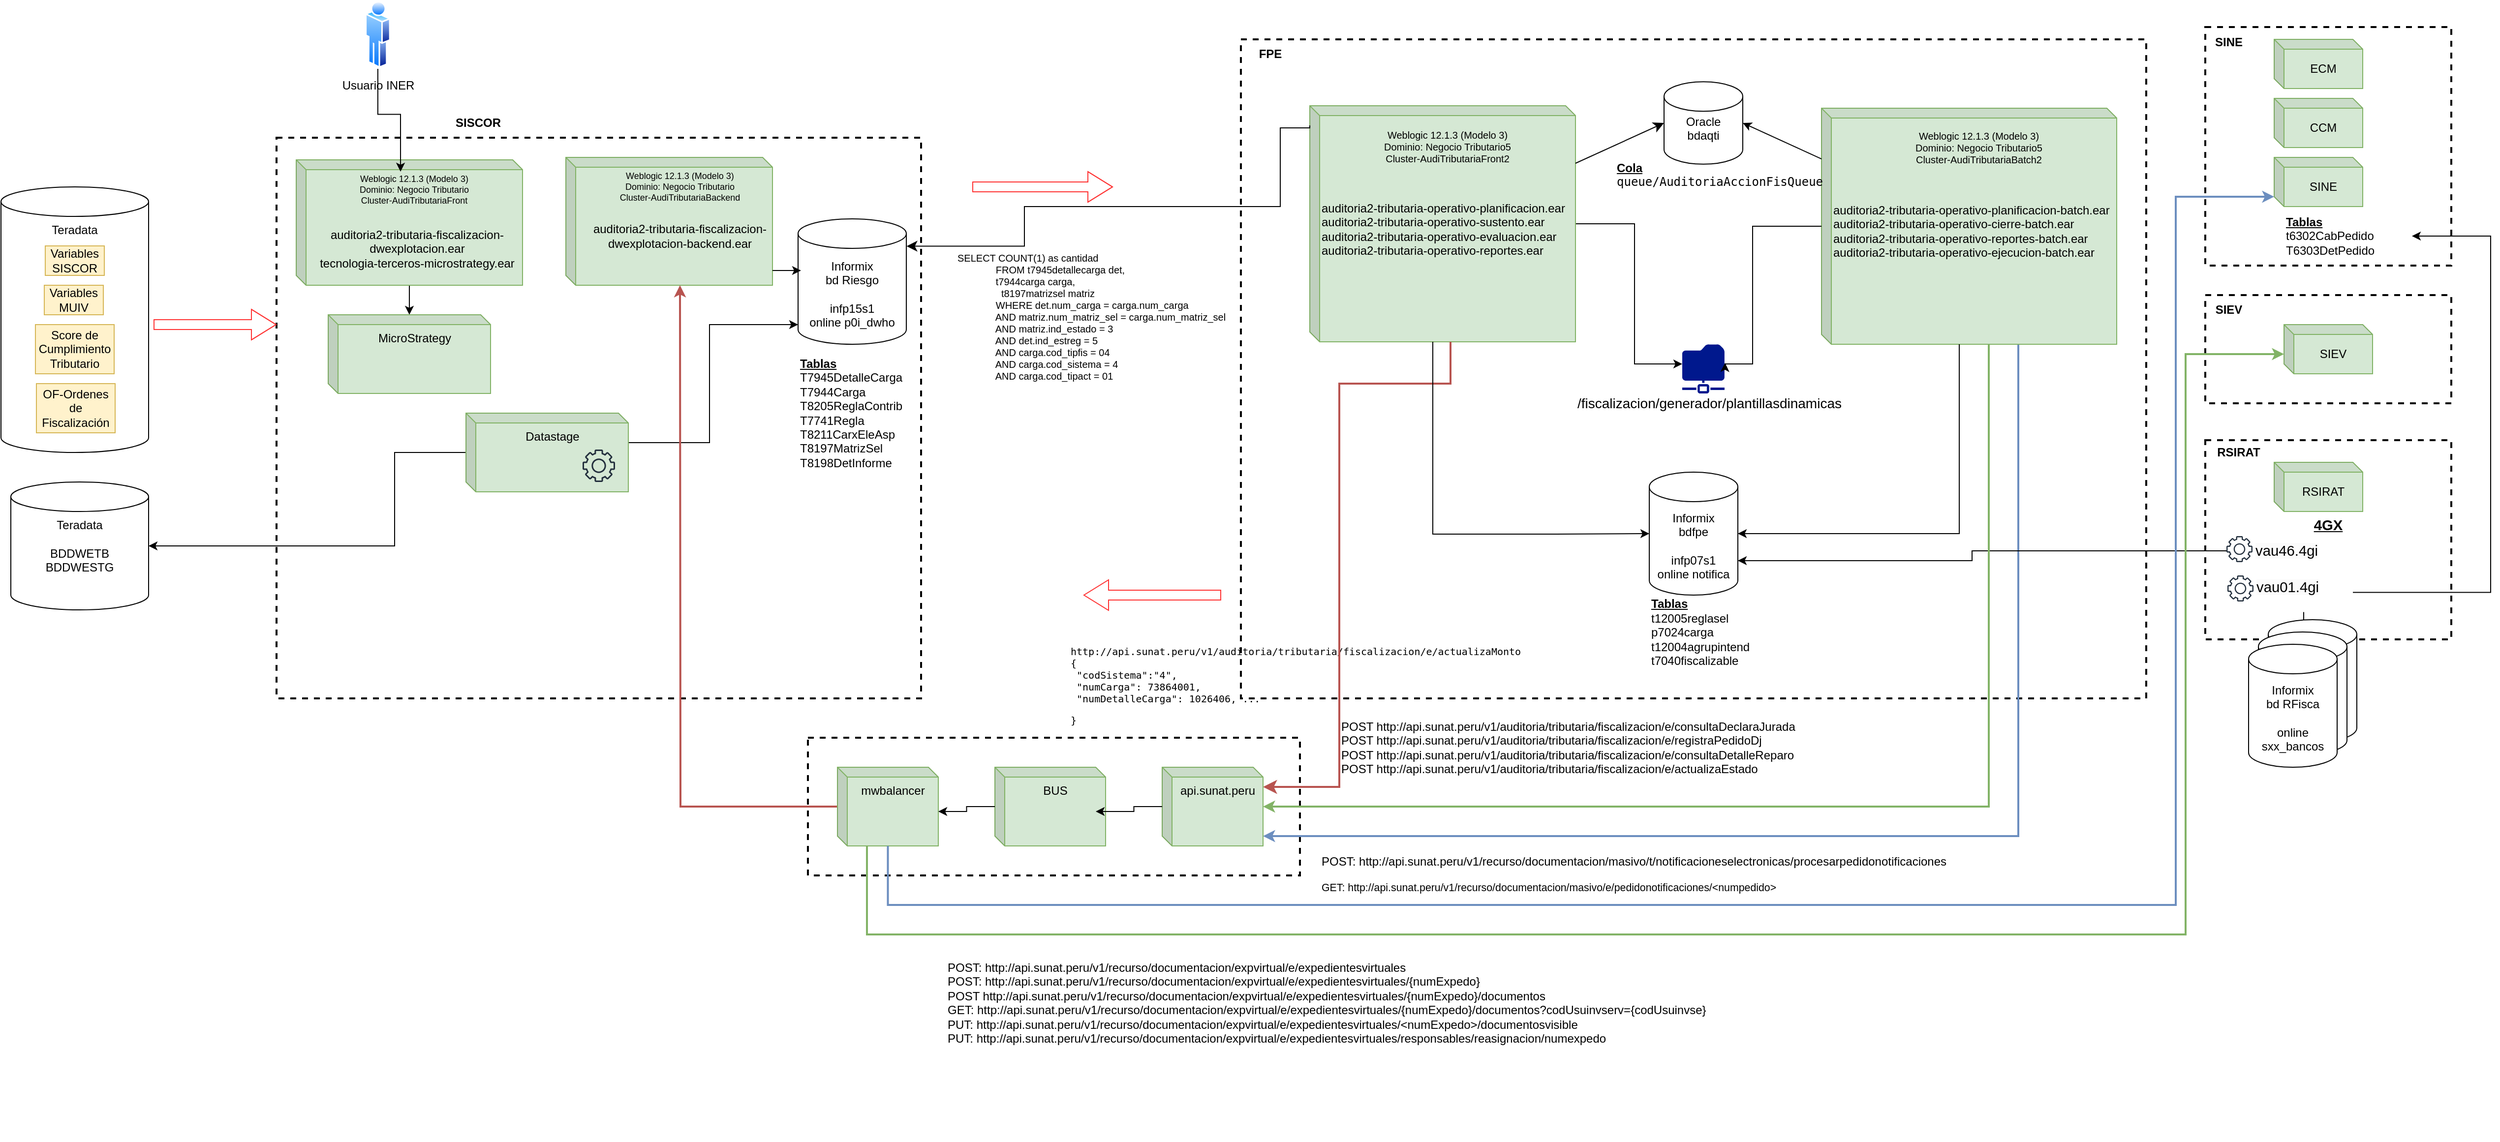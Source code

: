 <mxfile version="24.4.8" type="github">
  <diagram name="Página-1" id="nPnS-npcXqcOk9-AM_7p">
    <mxGraphModel dx="2053" dy="1758" grid="1" gridSize="10" guides="1" tooltips="1" connect="1" arrows="1" fold="1" page="1" pageScale="1" pageWidth="827" pageHeight="1169" math="0" shadow="0">
      <root>
        <mxCell id="0" />
        <mxCell id="1" parent="0" />
        <mxCell id="Zc8oNsZ2Mbi7mm0ZYkq0-6" value="" style="rounded=0;whiteSpace=wrap;html=1;dashed=1;fillColor=none;strokeWidth=2;" vertex="1" parent="1">
          <mxGeometry x="660" y="500" width="500" height="140" as="geometry" />
        </mxCell>
        <mxCell id="e_DzQCpD5upc4EDRTpxR-34" value="" style="rounded=0;whiteSpace=wrap;html=1;dashed=1;fillColor=none;strokeWidth=2;" parent="1" vertex="1">
          <mxGeometry x="1100" y="-210" width="920" height="670" as="geometry" />
        </mxCell>
        <mxCell id="hk-cd0pmr9pBPQPgSmE_-25" value="&lt;pre style=&quot;font-size: 10px;&quot; class=&quot;code highlight&quot; lang=&quot;java&quot;&gt;&lt;span style=&quot;font-size: 10px;&quot; id=&quot;LC620&quot; class=&quot;line&quot; lang=&quot;java&quot;&gt;&lt;span style=&quot;font-size: 10px;&quot; class=&quot;cm&quot;&gt;http://api.sunat.peru/v1/auditoria/tributaria/fiscalizacion/e/actualizaMonto&lt;/span&gt;&lt;/span&gt;&lt;br style=&quot;font-size: 10px;&quot;&gt;&lt;span style=&quot;font-size: 10px;&quot; id=&quot;LC623&quot; class=&quot;line&quot; lang=&quot;java&quot;&gt;&lt;span style=&quot;font-size: 10px;&quot; class=&quot;cm&quot;&gt;{&lt;/span&gt;&lt;/span&gt;&lt;br style=&quot;font-size: 10px;&quot;&gt;&lt;span style=&quot;font-size: 10px;&quot; id=&quot;LC624&quot; class=&quot;line&quot; lang=&quot;java&quot;&gt;&lt;span style=&quot;font-size: 10px;&quot; class=&quot;cm&quot;&gt; &quot;codSistema&quot;:&quot;4&quot;,&lt;/span&gt;&lt;/span&gt;&lt;br style=&quot;font-size: 10px;&quot;&gt;&lt;span style=&quot;font-size: 10px;&quot; id=&quot;LC625&quot; class=&quot;line&quot; lang=&quot;java&quot;&gt;&lt;span style=&quot;font-size: 10px;&quot; class=&quot;cm&quot;&gt; &quot;numCarga&quot;: 73864001,&lt;/span&gt;&lt;/span&gt;&lt;br style=&quot;font-size: 10px;&quot;&gt;&lt;span style=&quot;font-size: 10px;&quot; id=&quot;LC626&quot; class=&quot;line&quot; lang=&quot;java&quot;&gt;&lt;span style=&quot;font-size: 10px;&quot; class=&quot;cm&quot;&gt; &quot;numDetalleCarga&quot;: 1026406, ...&lt;/span&gt;&lt;/span&gt;&lt;/pre&gt;&lt;pre style=&quot;font-size: 10px;&quot; class=&quot;code highlight&quot; lang=&quot;java&quot;&gt;}&lt;/pre&gt;&lt;pre style=&quot;font-size: 10px;&quot; class=&quot;code highlight&quot; lang=&quot;java&quot;&gt;&lt;br style=&quot;font-size: 10px;&quot;&gt;&lt;/pre&gt;" style="text;whiteSpace=wrap;html=1;fontSize=10;" parent="1" vertex="1">
          <mxGeometry x="925" y="390" width="515" height="105" as="geometry" />
        </mxCell>
        <mxCell id="hk-cd0pmr9pBPQPgSmE_-14" value="" style="rounded=0;whiteSpace=wrap;html=1;dashed=1;fillColor=none;strokeWidth=2;" parent="1" vertex="1">
          <mxGeometry x="2080" y="-222.5" width="250" height="242.5" as="geometry" />
        </mxCell>
        <mxCell id="geifvfFEWeNei55oTGaf-37" value="" style="rounded=0;whiteSpace=wrap;html=1;dashed=1;fillColor=none;strokeWidth=2;" parent="1" vertex="1">
          <mxGeometry x="120" y="-110" width="655" height="570" as="geometry" />
        </mxCell>
        <mxCell id="geifvfFEWeNei55oTGaf-1" value="Teradata" style="shape=cylinder3;whiteSpace=wrap;html=1;boundedLbl=1;backgroundOutline=1;size=15;verticalAlign=top;" parent="1" vertex="1">
          <mxGeometry x="-160" y="-60" width="150" height="270" as="geometry" />
        </mxCell>
        <mxCell id="geifvfFEWeNei55oTGaf-2" value="Variables SISCOR" style="text;strokeColor=#d6b656;align=center;fillColor=#fff2cc;html=1;verticalAlign=middle;whiteSpace=wrap;rounded=0;" parent="1" vertex="1">
          <mxGeometry x="-115" width="60" height="30" as="geometry" />
        </mxCell>
        <mxCell id="geifvfFEWeNei55oTGaf-3" value="Variables MUIV" style="text;strokeColor=#d6b656;align=center;fillColor=#fff2cc;html=1;verticalAlign=middle;whiteSpace=wrap;rounded=0;" parent="1" vertex="1">
          <mxGeometry x="-116" y="40" width="60" height="30" as="geometry" />
        </mxCell>
        <mxCell id="geifvfFEWeNei55oTGaf-4" value="Score de Cumplimiento Tributario" style="text;strokeColor=#d6b656;align=center;fillColor=#fff2cc;html=1;verticalAlign=middle;whiteSpace=wrap;rounded=0;" parent="1" vertex="1">
          <mxGeometry x="-125" y="80" width="80" height="50" as="geometry" />
        </mxCell>
        <mxCell id="geifvfFEWeNei55oTGaf-21" value="OF-Ordenes de Fiscalización" style="text;strokeColor=#d6b656;align=center;fillColor=#fff2cc;html=1;verticalAlign=middle;whiteSpace=wrap;rounded=0;" parent="1" vertex="1">
          <mxGeometry x="-124" y="140" width="80" height="50" as="geometry" />
        </mxCell>
        <mxCell id="e_DzQCpD5upc4EDRTpxR-1" value="" style="shape=cube;whiteSpace=wrap;html=1;boundedLbl=1;backgroundOutline=1;darkOpacity=0.05;darkOpacity2=0.1;size=10;fillColor=#d5e8d4;strokeColor=#82b366;" parent="1" vertex="1">
          <mxGeometry x="414" y="-90" width="210" height="130" as="geometry" />
        </mxCell>
        <mxCell id="e_DzQCpD5upc4EDRTpxR-2" value="&lt;b&gt;SISCOR&lt;/b&gt;" style="text;strokeColor=none;align=center;fillColor=none;html=1;verticalAlign=middle;whiteSpace=wrap;rounded=0;" parent="1" vertex="1">
          <mxGeometry x="295" y="-140" width="60" height="30" as="geometry" />
        </mxCell>
        <mxCell id="e_DzQCpD5upc4EDRTpxR-4" value="Informix&lt;br&gt;bd Riesgo&lt;br&gt;&lt;br&gt;infp15s1&lt;br&gt;online p0i_dwho" style="shape=cylinder3;whiteSpace=wrap;html=1;boundedLbl=1;backgroundOutline=1;size=15;" parent="1" vertex="1">
          <mxGeometry x="650" y="-27.5" width="110" height="127.5" as="geometry" />
        </mxCell>
        <mxCell id="e_DzQCpD5upc4EDRTpxR-10" style="edgeStyle=orthogonalEdgeStyle;rounded=0;orthogonalLoop=1;jettySize=auto;html=1;" parent="1" source="e_DzQCpD5upc4EDRTpxR-6" target="e_DzQCpD5upc4EDRTpxR-8" edge="1">
          <mxGeometry relative="1" as="geometry">
            <Array as="points">
              <mxPoint x="240" y="210" />
              <mxPoint x="240" y="305" />
            </Array>
          </mxGeometry>
        </mxCell>
        <mxCell id="e_DzQCpD5upc4EDRTpxR-11" style="edgeStyle=orthogonalEdgeStyle;rounded=0;orthogonalLoop=1;jettySize=auto;html=1;" parent="1" source="e_DzQCpD5upc4EDRTpxR-6" target="e_DzQCpD5upc4EDRTpxR-4" edge="1">
          <mxGeometry relative="1" as="geometry">
            <Array as="points">
              <mxPoint x="560" y="200" />
              <mxPoint x="560" y="80" />
            </Array>
          </mxGeometry>
        </mxCell>
        <mxCell id="e_DzQCpD5upc4EDRTpxR-6" value="Datastage&lt;br&gt;" style="shape=cube;whiteSpace=wrap;html=1;boundedLbl=1;backgroundOutline=1;darkOpacity=0.05;darkOpacity2=0.1;size=10;fillColor=#d5e8d4;strokeColor=#82b366;verticalAlign=top;" parent="1" vertex="1">
          <mxGeometry x="312.5" y="170" width="165" height="80" as="geometry" />
        </mxCell>
        <mxCell id="e_DzQCpD5upc4EDRTpxR-7" value="" style="sketch=0;outlineConnect=0;fontColor=#232F3E;gradientColor=none;fillColor=#232F3D;strokeColor=none;dashed=0;verticalLabelPosition=bottom;verticalAlign=top;align=center;html=1;fontSize=12;fontStyle=0;aspect=fixed;pointerEvents=1;shape=mxgraph.aws4.gear;" parent="1" vertex="1">
          <mxGeometry x="431" y="207" width="33" height="33" as="geometry" />
        </mxCell>
        <mxCell id="e_DzQCpD5upc4EDRTpxR-8" value="Teradata&lt;br&gt;&lt;br&gt;BDDWETB&lt;br&gt;BDDWESTG" style="shape=cylinder3;whiteSpace=wrap;html=1;boundedLbl=1;backgroundOutline=1;size=15;verticalAlign=top;" parent="1" vertex="1">
          <mxGeometry x="-150" y="240" width="140" height="130" as="geometry" />
        </mxCell>
        <mxCell id="e_DzQCpD5upc4EDRTpxR-35" value="&lt;b&gt;FPE&lt;/b&gt;" style="text;strokeColor=none;align=center;fillColor=none;html=1;verticalAlign=middle;whiteSpace=wrap;rounded=0;" parent="1" vertex="1">
          <mxGeometry x="1100" y="-210" width="60" height="30" as="geometry" />
        </mxCell>
        <mxCell id="eqh-2XdD3VAzymMcWl3K-33" style="edgeStyle=orthogonalEdgeStyle;rounded=0;orthogonalLoop=1;jettySize=auto;html=1;" parent="1" source="hk-cd0pmr9pBPQPgSmE_-1" target="eqh-2XdD3VAzymMcWl3K-32" edge="1">
          <mxGeometry relative="1" as="geometry">
            <Array as="points">
              <mxPoint x="1500" y="-22" />
              <mxPoint x="1500" y="120" />
            </Array>
          </mxGeometry>
        </mxCell>
        <mxCell id="hk-cd0pmr9pBPQPgSmE_-1" value="&lt;div style=&quot;&quot;&gt;&lt;font style=&quot;font-size: 12px;&quot;&gt;auditoria2-tributaria-operativo-planificacion.ear&lt;/font&gt;&lt;/div&gt;&lt;div style=&quot;&quot;&gt;&lt;font style=&quot;font-size: 12px;&quot;&gt;auditoria2-tributaria-operativo-sustento.ear&lt;/font&gt;&lt;/div&gt;&lt;div style=&quot;&quot;&gt;&lt;font style=&quot;font-size: 12px;&quot;&gt;auditoria2-tributaria-operativo-evaluacion.ear&lt;/font&gt;&lt;/div&gt;&lt;div style=&quot;&quot;&gt;auditoria2-tributaria-operativo-reportes.ear&lt;br&gt;&lt;/div&gt;" style="shape=cube;whiteSpace=wrap;html=1;boundedLbl=1;backgroundOutline=1;darkOpacity=0.05;darkOpacity2=0.1;size=10;fillColor=#d5e8d4;strokeColor=#82b366;align=left;" parent="1" vertex="1">
          <mxGeometry x="1170" y="-142.5" width="270" height="240" as="geometry" />
        </mxCell>
        <mxCell id="hk-cd0pmr9pBPQPgSmE_-20" style="edgeStyle=none;curved=1;rounded=0;orthogonalLoop=1;jettySize=auto;html=1;fontSize=12;startSize=8;endSize=8;entryX=0;entryY=0.5;entryDx=0;entryDy=0;entryPerimeter=0;" parent="1" source="hk-cd0pmr9pBPQPgSmE_-1" target="hk-cd0pmr9pBPQPgSmE_-18" edge="1">
          <mxGeometry relative="1" as="geometry" />
        </mxCell>
        <mxCell id="hk-cd0pmr9pBPQPgSmE_-2" value="&lt;font style=&quot;font-size: 10px;&quot;&gt;Weblogic 12.1.3 (Modelo 3)&lt;br style=&quot;&quot;&gt;Dominio: Negocio Tributario5&lt;br style=&quot;&quot;&gt;Cluster-AudiTributariaFront2&lt;/font&gt;" style="text;strokeColor=none;align=center;fillColor=none;html=1;verticalAlign=middle;whiteSpace=wrap;rounded=0;fontSize=9;" parent="1" vertex="1">
          <mxGeometry x="1230" y="-131.25" width="160" height="60" as="geometry" />
        </mxCell>
        <mxCell id="hk-cd0pmr9pBPQPgSmE_-3" value="" style="edgeStyle=orthogonalEdgeStyle;orthogonalLoop=1;jettySize=auto;html=1;rounded=0;fontSize=12;startSize=8;endSize=8;exitX=0;exitY=0;exitDx=0;exitDy=20;exitPerimeter=0;entryX=1.002;entryY=0.218;entryDx=0;entryDy=0;entryPerimeter=0;" parent="1" source="hk-cd0pmr9pBPQPgSmE_-1" target="e_DzQCpD5upc4EDRTpxR-4" edge="1">
          <mxGeometry width="120" relative="1" as="geometry">
            <mxPoint x="1130" y="-10" as="sourcePoint" />
            <mxPoint x="1250" y="-10" as="targetPoint" />
            <Array as="points">
              <mxPoint x="1140" y="-120" />
              <mxPoint x="1140" y="-40" />
              <mxPoint x="880" y="-40" />
              <mxPoint x="880" />
            </Array>
          </mxGeometry>
        </mxCell>
        <mxCell id="hk-cd0pmr9pBPQPgSmE_-7" value="Informix&lt;br&gt;bdfpe&lt;br&gt;&lt;br&gt;infp07s1&lt;br&gt;online notifica" style="shape=cylinder3;whiteSpace=wrap;html=1;boundedLbl=1;backgroundOutline=1;size=15;" parent="1" vertex="1">
          <mxGeometry x="1515" y="230" width="90" height="125" as="geometry" />
        </mxCell>
        <mxCell id="hk-cd0pmr9pBPQPgSmE_-9" value="&lt;u&gt;&lt;b&gt;Tablas&lt;/b&gt;&lt;/u&gt;&lt;br&gt;&lt;div&gt;&lt;div&gt;T7945DetalleCarga&lt;/div&gt;&lt;div&gt;T7944Carga&lt;/div&gt;&lt;div&gt;T8205ReglaContrib&lt;/div&gt;&lt;div&gt;T7741Regla&lt;/div&gt;&lt;div&gt;T8211CarxEleAsp&lt;/div&gt;&lt;div&gt;T8197MatrizSel&lt;/div&gt;&lt;div&gt;T8198DetInforme&lt;/div&gt;&lt;/div&gt;" style="text;strokeColor=none;align=left;fillColor=none;html=1;verticalAlign=middle;whiteSpace=wrap;rounded=0;" parent="1" vertex="1">
          <mxGeometry x="650" y="100" width="110" height="140" as="geometry" />
        </mxCell>
        <mxCell id="hk-cd0pmr9pBPQPgSmE_-11" value="&lt;u&gt;&lt;b&gt;Tablas&lt;/b&gt;&lt;/u&gt;&lt;br&gt;&lt;div&gt;t6302CabPedido&lt;/div&gt;&lt;div&gt;T6303DetPedido&lt;/div&gt;" style="text;strokeColor=none;align=left;fillColor=none;html=1;verticalAlign=middle;whiteSpace=wrap;rounded=0;" parent="1" vertex="1">
          <mxGeometry x="2160" y="-52.5" width="130" height="85" as="geometry" />
        </mxCell>
        <mxCell id="hk-cd0pmr9pBPQPgSmE_-12" value="SINE" style="shape=cube;whiteSpace=wrap;html=1;boundedLbl=1;backgroundOutline=1;darkOpacity=0.05;darkOpacity2=0.1;size=10;fillColor=#d5e8d4;strokeColor=#82b366;" parent="1" vertex="1">
          <mxGeometry x="2150" y="-90" width="90" height="50" as="geometry" />
        </mxCell>
        <mxCell id="hk-cd0pmr9pBPQPgSmE_-15" value="&lt;b&gt;SINE&lt;/b&gt;" style="text;strokeColor=none;align=center;fillColor=none;html=1;verticalAlign=middle;whiteSpace=wrap;rounded=0;" parent="1" vertex="1">
          <mxGeometry x="2074" y="-222.5" width="60" height="30" as="geometry" />
        </mxCell>
        <mxCell id="hk-cd0pmr9pBPQPgSmE_-16" style="edgeStyle=none;curved=1;rounded=0;orthogonalLoop=1;jettySize=auto;html=1;exitX=0.5;exitY=0;exitDx=0;exitDy=0;fontSize=12;startSize=8;endSize=8;" parent="1" source="hk-cd0pmr9pBPQPgSmE_-15" target="hk-cd0pmr9pBPQPgSmE_-15" edge="1">
          <mxGeometry relative="1" as="geometry" />
        </mxCell>
        <mxCell id="hk-cd0pmr9pBPQPgSmE_-18" value="Oracle&lt;br&gt;bdaqti&lt;br&gt;&lt;div&gt;&lt;br/&gt;&lt;/div&gt;" style="shape=cylinder3;whiteSpace=wrap;html=1;boundedLbl=1;backgroundOutline=1;size=15;" parent="1" vertex="1">
          <mxGeometry x="1530" y="-166.87" width="80" height="83.75" as="geometry" />
        </mxCell>
        <mxCell id="hk-cd0pmr9pBPQPgSmE_-19" value="SELECT COUNT(1) as cantidad&#xa;              FROM t7945detallecarga det,&#xa;              t7944carga carga,&#xa;                t8197matrizsel matriz&#xa;              WHERE det.num_carga = carga.num_carga&#xa;              AND matriz.num_matriz_sel = carga.num_matriz_sel&#xa;              AND matriz.ind_estado = 3&#xa;              AND det.ind_estreg = 5&#xa;              AND carga.cod_tipfis = 04&#xa;              AND carga.cod_sistema = 4&#xa;              AND carga.cod_tipact = 01" style="text;whiteSpace=wrap;fontSize=10;" parent="1" vertex="1">
          <mxGeometry x="810" width="280" height="170" as="geometry" />
        </mxCell>
        <mxCell id="hk-cd0pmr9pBPQPgSmE_-21" value="" style="shape=flexArrow;endArrow=classic;html=1;rounded=0;fontSize=12;startSize=8;endSize=8;curved=1;fontColor=#FF3333;labelBorderColor=#FF3333;labelBackgroundColor=#FF3333;strokeColor=#FF3333;" parent="1" edge="1">
          <mxGeometry width="50" height="50" relative="1" as="geometry">
            <mxPoint x="-5" y="80" as="sourcePoint" />
            <mxPoint x="120" y="80" as="targetPoint" />
            <Array as="points">
              <mxPoint x="35" y="80" />
            </Array>
          </mxGeometry>
        </mxCell>
        <mxCell id="hk-cd0pmr9pBPQPgSmE_-22" value="" style="shape=flexArrow;endArrow=classic;html=1;rounded=0;fontSize=12;startSize=8;endSize=8;curved=1;strokeColor=#FF3333;" parent="1" edge="1">
          <mxGeometry width="50" height="50" relative="1" as="geometry">
            <mxPoint x="1080" y="355" as="sourcePoint" />
            <mxPoint x="940" y="355" as="targetPoint" />
            <Array as="points" />
          </mxGeometry>
        </mxCell>
        <mxCell id="hk-cd0pmr9pBPQPgSmE_-24" style="edgeStyle=orthogonalEdgeStyle;rounded=0;orthogonalLoop=1;jettySize=auto;html=1;fontSize=12;startSize=8;endSize=8;fillColor=#f8cecc;strokeColor=#b85450;strokeWidth=2;" parent="1" target="Zc8oNsZ2Mbi7mm0ZYkq0-2" edge="1" source="hk-cd0pmr9pBPQPgSmE_-1">
          <mxGeometry relative="1" as="geometry">
            <Array as="points">
              <mxPoint x="1313" y="140" />
              <mxPoint x="1200" y="140" />
              <mxPoint x="1200" y="550" />
            </Array>
            <mxPoint x="1312.7" y="-139.7" as="sourcePoint" />
            <mxPoint x="570.01" y="-60.0" as="targetPoint" />
          </mxGeometry>
        </mxCell>
        <mxCell id="hk-cd0pmr9pBPQPgSmE_-26" value="&lt;u&gt;&lt;b&gt;Tablas&lt;/b&gt;&lt;/u&gt;&lt;br&gt;&lt;div&gt;&lt;div&gt;t12005reglasel&lt;/div&gt;&lt;div&gt;p7024carga&lt;/div&gt;&lt;div&gt;t12004agrupintend&lt;/div&gt;&lt;div&gt;t7040fiscalizable&lt;/div&gt;&lt;/div&gt;&lt;div&gt;&lt;br&gt;&lt;/div&gt;" style="text;strokeColor=none;align=left;fillColor=none;html=1;verticalAlign=middle;whiteSpace=wrap;rounded=0;" parent="1" vertex="1">
          <mxGeometry x="1515" y="355" width="110" height="90" as="geometry" />
        </mxCell>
        <mxCell id="hk-cd0pmr9pBPQPgSmE_-29" value="" style="shape=flexArrow;endArrow=classic;html=1;rounded=0;fontSize=12;startSize=8;endSize=8;curved=1;fontColor=#FF3333;labelBorderColor=#FF3333;labelBackgroundColor=#FF3333;strokeColor=#FF3333;" parent="1" edge="1">
          <mxGeometry width="50" height="50" relative="1" as="geometry">
            <mxPoint x="827" y="-60" as="sourcePoint" />
            <mxPoint x="970" y="-60" as="targetPoint" />
            <Array as="points">
              <mxPoint x="867" y="-60" />
            </Array>
          </mxGeometry>
        </mxCell>
        <mxCell id="Zc8oNsZ2Mbi7mm0ZYkq0-8" style="edgeStyle=orthogonalEdgeStyle;rounded=0;orthogonalLoop=1;jettySize=auto;html=1;fillColor=#dae8fc;strokeColor=#6c8ebf;strokeWidth=2;" edge="1" parent="1" source="eqh-2XdD3VAzymMcWl3K-2" target="Zc8oNsZ2Mbi7mm0ZYkq0-2">
          <mxGeometry relative="1" as="geometry">
            <Array as="points">
              <mxPoint x="1890" y="600" />
            </Array>
          </mxGeometry>
        </mxCell>
        <mxCell id="eqh-2XdD3VAzymMcWl3K-2" value="&lt;div&gt;&lt;div&gt;&lt;font style=&quot;font-size: 12px;&quot;&gt;auditoria2-tributaria-operativo-planificacion-batch.ear&lt;/font&gt;&lt;/div&gt;&lt;div&gt;&lt;font style=&quot;font-size: 12px;&quot;&gt;auditoria2-tributaria-operativo-cierre-batch.ear&lt;/font&gt;&lt;/div&gt;&lt;div&gt;&lt;font style=&quot;font-size: 12px;&quot;&gt;auditoria2-tributaria-operativo-reportes-batch.ear&amp;nbsp;&lt;/font&gt;&lt;/div&gt;&lt;div&gt;&lt;font style=&quot;font-size: 12px;&quot;&gt;auditoria2-tributaria-operativo-ejecucion-batch.ear&lt;/font&gt;&lt;/div&gt;&lt;/div&gt;" style="shape=cube;whiteSpace=wrap;html=1;boundedLbl=1;backgroundOutline=1;darkOpacity=0.05;darkOpacity2=0.1;size=10;fillColor=#d5e8d4;strokeColor=#82b366;align=left;" parent="1" vertex="1">
          <mxGeometry x="1690" y="-140" width="300" height="240" as="geometry" />
        </mxCell>
        <mxCell id="eqh-2XdD3VAzymMcWl3K-3" value="&lt;font style=&quot;font-size: 10px;&quot;&gt;Weblogic 12.1.3 (Modelo 3)&lt;br style=&quot;&quot;&gt;Dominio: Negocio Tributario5&lt;br style=&quot;&quot;&gt;Cluster-AudiTributariaBatch2&lt;/font&gt;" style="text;strokeColor=none;align=center;fillColor=none;html=1;verticalAlign=middle;whiteSpace=wrap;rounded=0;fontSize=9;" parent="1" vertex="1">
          <mxGeometry x="1760" y="-130" width="180" height="60" as="geometry" />
        </mxCell>
        <mxCell id="eqh-2XdD3VAzymMcWl3K-4" style="rounded=0;orthogonalLoop=1;jettySize=auto;html=1;entryX=1;entryY=0.5;entryDx=0;entryDy=0;entryPerimeter=0;" parent="1" source="eqh-2XdD3VAzymMcWl3K-2" target="hk-cd0pmr9pBPQPgSmE_-18" edge="1">
          <mxGeometry relative="1" as="geometry" />
        </mxCell>
        <mxCell id="eqh-2XdD3VAzymMcWl3K-5" style="edgeStyle=orthogonalEdgeStyle;rounded=0;orthogonalLoop=1;jettySize=auto;html=1;entryX=0;entryY=0.5;entryDx=0;entryDy=0;entryPerimeter=0;" parent="1" source="hk-cd0pmr9pBPQPgSmE_-1" target="hk-cd0pmr9pBPQPgSmE_-7" edge="1">
          <mxGeometry relative="1" as="geometry">
            <Array as="points">
              <mxPoint x="1295" y="293" />
              <mxPoint x="1420" y="293" />
            </Array>
          </mxGeometry>
        </mxCell>
        <mxCell id="eqh-2XdD3VAzymMcWl3K-6" style="edgeStyle=orthogonalEdgeStyle;rounded=0;orthogonalLoop=1;jettySize=auto;html=1;entryX=1;entryY=0.5;entryDx=0;entryDy=0;entryPerimeter=0;" parent="1" source="eqh-2XdD3VAzymMcWl3K-2" target="hk-cd0pmr9pBPQPgSmE_-7" edge="1">
          <mxGeometry relative="1" as="geometry">
            <Array as="points">
              <mxPoint x="1830" y="293" />
            </Array>
          </mxGeometry>
        </mxCell>
        <mxCell id="eqh-2XdD3VAzymMcWl3K-12" style="edgeStyle=orthogonalEdgeStyle;rounded=0;orthogonalLoop=1;jettySize=auto;html=1;" parent="1" source="eqh-2XdD3VAzymMcWl3K-7" target="eqh-2XdD3VAzymMcWl3K-11" edge="1">
          <mxGeometry relative="1" as="geometry" />
        </mxCell>
        <mxCell id="eqh-2XdD3VAzymMcWl3K-7" value="&lt;div&gt;&lt;span style=&quot;font-family: &amp;quot;Aptos Narrow&amp;quot;, sans-serif;&quot;&gt;&lt;font style=&quot;font-size: 12px;&quot;&gt;&lt;br&gt;&lt;/font&gt;&lt;/span&gt;&lt;/div&gt;" style="shape=cube;whiteSpace=wrap;html=1;boundedLbl=1;backgroundOutline=1;darkOpacity=0.05;darkOpacity2=0.1;size=10;fillColor=#d5e8d4;strokeColor=#82b366;" parent="1" vertex="1">
          <mxGeometry x="140" y="-87.5" width="230" height="127.5" as="geometry" />
        </mxCell>
        <mxCell id="eqh-2XdD3VAzymMcWl3K-9" value="Usuario INER" style="image;aspect=fixed;perimeter=ellipsePerimeter;html=1;align=center;shadow=0;dashed=0;spacingTop=3;image=img/lib/active_directory/user.svg;" parent="1" vertex="1">
          <mxGeometry x="210" y="-250" width="25.9" height="70" as="geometry" />
        </mxCell>
        <mxCell id="eqh-2XdD3VAzymMcWl3K-10" style="edgeStyle=orthogonalEdgeStyle;rounded=0;orthogonalLoop=1;jettySize=auto;html=1;entryX=0.461;entryY=0.094;entryDx=0;entryDy=0;entryPerimeter=0;" parent="1" source="eqh-2XdD3VAzymMcWl3K-9" target="eqh-2XdD3VAzymMcWl3K-7" edge="1">
          <mxGeometry relative="1" as="geometry" />
        </mxCell>
        <mxCell id="eqh-2XdD3VAzymMcWl3K-11" value="MicroStrategy" style="shape=cube;whiteSpace=wrap;html=1;boundedLbl=1;backgroundOutline=1;darkOpacity=0.05;darkOpacity2=0.1;size=10;fillColor=#d5e8d4;strokeColor=#82b366;verticalAlign=top;" parent="1" vertex="1">
          <mxGeometry x="172.5" y="70" width="165" height="80" as="geometry" />
        </mxCell>
        <mxCell id="eqh-2XdD3VAzymMcWl3K-35" style="edgeStyle=orthogonalEdgeStyle;rounded=0;orthogonalLoop=1;jettySize=auto;html=1;" parent="1" source="eqh-2XdD3VAzymMcWl3K-36" target="hk-cd0pmr9pBPQPgSmE_-7" edge="1">
          <mxGeometry relative="1" as="geometry">
            <Array as="points">
              <mxPoint x="1843" y="310" />
              <mxPoint x="1843" y="320" />
            </Array>
          </mxGeometry>
        </mxCell>
        <mxCell id="eqh-2XdD3VAzymMcWl3K-13" value="&lt;div&gt;&lt;span style=&quot;font-size:11.0pt;font-family:&lt;br/&gt;&amp;quot;Calibri&amp;quot;,sans-serif;mso-fareast-font-family:Calibri;mso-fareast-theme-font:&lt;br/&gt;minor-latin;mso-ansi-language:#580A;mso-fareast-language:EN-US;mso-bidi-language:&lt;br/&gt;AR-SA&quot; lang=&quot;es-419&quot;&gt;&lt;b&gt;&lt;u&gt;4GX&lt;/u&gt;&lt;/b&gt;&lt;/span&gt;&lt;/div&gt;&lt;br&gt;&lt;div&gt;&lt;br&gt;&lt;/div&gt;" style="rounded=0;whiteSpace=wrap;html=1;dashed=1;fillColor=none;strokeWidth=2;" parent="1" vertex="1">
          <mxGeometry x="2080" y="197.5" width="250" height="202.5" as="geometry" />
        </mxCell>
        <mxCell id="eqh-2XdD3VAzymMcWl3K-15" value="RSIRAT" style="shape=cube;whiteSpace=wrap;html=1;boundedLbl=1;backgroundOutline=1;darkOpacity=0.05;darkOpacity2=0.1;size=10;fillColor=#d5e8d4;strokeColor=#82b366;" parent="1" vertex="1">
          <mxGeometry x="2150" y="220" width="90" height="50" as="geometry" />
        </mxCell>
        <mxCell id="eqh-2XdD3VAzymMcWl3K-16" value="&lt;b&gt;RSIRAT&lt;/b&gt;" style="text;strokeColor=none;align=center;fillColor=none;html=1;verticalAlign=middle;whiteSpace=wrap;rounded=0;" parent="1" vertex="1">
          <mxGeometry x="2084" y="195" width="60" height="30" as="geometry" />
        </mxCell>
        <mxCell id="eqh-2XdD3VAzymMcWl3K-17" style="edgeStyle=none;curved=1;rounded=0;orthogonalLoop=1;jettySize=auto;html=1;exitX=0.5;exitY=0;exitDx=0;exitDy=0;fontSize=12;startSize=8;endSize=8;" parent="1" source="eqh-2XdD3VAzymMcWl3K-16" target="eqh-2XdD3VAzymMcWl3K-16" edge="1">
          <mxGeometry relative="1" as="geometry" />
        </mxCell>
        <mxCell id="eqh-2XdD3VAzymMcWl3K-18" value="&lt;u&gt;&lt;b&gt;Cola&lt;/b&gt;&lt;/u&gt;&lt;br&gt;&lt;div&gt;&lt;code&gt;queue/AuditoriaAccionFisQueue&lt;/code&gt;&lt;br&gt;&lt;/div&gt;&lt;div&gt;&lt;br&gt;&lt;/div&gt;" style="text;strokeColor=none;align=left;fillColor=none;html=1;verticalAlign=middle;whiteSpace=wrap;rounded=0;" parent="1" vertex="1">
          <mxGeometry x="1480" y="-110" width="200" height="90" as="geometry" />
        </mxCell>
        <mxCell id="eqh-2XdD3VAzymMcWl3K-20" value="" style="rounded=0;whiteSpace=wrap;html=1;dashed=1;fillColor=none;strokeWidth=2;" parent="1" vertex="1">
          <mxGeometry x="2080" y="50" width="250" height="110" as="geometry" />
        </mxCell>
        <mxCell id="eqh-2XdD3VAzymMcWl3K-22" value="SIEV" style="shape=cube;whiteSpace=wrap;html=1;boundedLbl=1;backgroundOutline=1;darkOpacity=0.05;darkOpacity2=0.1;size=10;fillColor=#d5e8d4;strokeColor=#82b366;" parent="1" vertex="1">
          <mxGeometry x="2160" y="80" width="90" height="50" as="geometry" />
        </mxCell>
        <mxCell id="eqh-2XdD3VAzymMcWl3K-23" value="&lt;b&gt;SIEV&lt;/b&gt;" style="text;strokeColor=none;align=center;fillColor=none;html=1;verticalAlign=middle;whiteSpace=wrap;rounded=0;" parent="1" vertex="1">
          <mxGeometry x="2074" y="50" width="60" height="30" as="geometry" />
        </mxCell>
        <mxCell id="eqh-2XdD3VAzymMcWl3K-24" style="edgeStyle=none;curved=1;rounded=0;orthogonalLoop=1;jettySize=auto;html=1;exitX=0.5;exitY=0;exitDx=0;exitDy=0;fontSize=12;startSize=8;endSize=8;" parent="1" source="eqh-2XdD3VAzymMcWl3K-23" target="eqh-2XdD3VAzymMcWl3K-23" edge="1">
          <mxGeometry relative="1" as="geometry" />
        </mxCell>
        <UserObject label="&lt;p class=&quot;MsoNormal&quot;&gt;&lt;span lang=&quot;EN-US&quot; style=&quot;mso-ansi-language:EN-US&quot;&gt;POST:&amp;nbsp;&lt;/span&gt;&lt;span style=&quot;background-color: initial;&quot;&gt;http://api.sunat.peru/v1/recurso/documentacion/masivo/t/notificacioneselectronicas/procesarpedidonotificaciones&lt;/span&gt;&lt;/p&gt;&lt;p class=&quot;MsoNormal&quot;&gt;&lt;span style=&quot;font-family: Arial, sans-serif; font-size: 8pt; background-color: initial;&quot;&gt;GET:&amp;nbsp;&lt;/span&gt;&lt;span style=&quot;background-color: initial; font-family: Arial, sans-serif; font-size: 8pt;&quot;&gt;http://api.sunat.peru/v1/recurso/documentacion/masivo/e/pedidonotificaciones/&amp;lt;numpedido&amp;gt;&lt;/span&gt;&lt;/p&gt;" link="&lt;p class=&quot;MsoNormal&quot;&gt;&lt;span lang=&quot;EN-US&quot; style=&quot;mso-ansi-language:EN-US&quot;&gt;POST: http://api.sunat.peru/v1/recurso/documentacion/masivo/t/notificacioneselectronicas/procesarpedidonotificaciones&lt;/span&gt;&lt;/p&gt;&#xa;&#xa;&lt;span lang=&quot;EN-US&quot; style=&quot;font-size:8.0pt;mso-bidi-font-size:11.0pt;line-height:&#xa;115%;font-family:&amp;quot;Arial&amp;quot;,sans-serif;mso-ascii-theme-font:minor-latin;&#xa;mso-fareast-font-family:&amp;quot;Times New Roman&amp;quot;;mso-fareast-theme-font:minor-fareast;&#xa;mso-hansi-theme-font:minor-latin;mso-bidi-font-family:&amp;quot;Times New Roman&amp;quot;;&#xa;mso-bidi-theme-font:minor-bidi;mso-ansi-language:EN-US;mso-fareast-language:&#xa;EN-US;mso-bidi-language:EN-US&quot;&gt;GET:&#xa;http://api.sunat.peru/v1/recurso/documentacion/masivo/e/pedidonotificaciones/&amp;lt;numpedido&amp;gt;&lt;/span&gt;" id="eqh-2XdD3VAzymMcWl3K-25">
          <mxCell style="text;whiteSpace=wrap;html=1;" parent="1" vertex="1">
            <mxGeometry x="1180" y="600" width="560" height="70" as="geometry" />
          </mxCell>
        </UserObject>
        <mxCell id="eqh-2XdD3VAzymMcWl3K-26" value="Weblogic 12.1.3 (Modelo 3)&lt;br&gt;Dominio: Negocio Tributario&lt;br&gt;Cluster-AudiTributariaFront" style="text;strokeColor=none;align=center;fillColor=none;html=1;verticalAlign=middle;whiteSpace=wrap;rounded=0;fontSize=9;" parent="1" vertex="1">
          <mxGeometry x="180" y="-87.5" width="160" height="60" as="geometry" />
        </mxCell>
        <mxCell id="eqh-2XdD3VAzymMcWl3K-27" value="Weblogic 12.1.3 (Modelo 3)&lt;br&gt;Dominio: Negocio Tributario&lt;br&gt;Cluster-AudiTributariaBackend" style="text;strokeColor=none;align=center;fillColor=none;html=1;verticalAlign=middle;whiteSpace=wrap;rounded=0;fontSize=9;" parent="1" vertex="1">
          <mxGeometry x="450" y="-90" width="160" height="60" as="geometry" />
        </mxCell>
        <mxCell id="eqh-2XdD3VAzymMcWl3K-28" style="edgeStyle=orthogonalEdgeStyle;rounded=0;orthogonalLoop=1;jettySize=auto;html=1;entryX=0.027;entryY=0.412;entryDx=0;entryDy=0;entryPerimeter=0;" parent="1" source="e_DzQCpD5upc4EDRTpxR-1" target="e_DzQCpD5upc4EDRTpxR-4" edge="1">
          <mxGeometry relative="1" as="geometry">
            <Array as="points">
              <mxPoint x="630" y="25" />
              <mxPoint x="630" y="25" />
            </Array>
          </mxGeometry>
        </mxCell>
        <mxCell id="eqh-2XdD3VAzymMcWl3K-29" value="&lt;span style=&quot;font-size: 12px; font-family: &amp;quot;Aptos Narrow&amp;quot;, sans-serif;&quot;&gt;auditoria2-tributaria-fiscalizacion-dwexplotacion.ear&lt;/span&gt;&lt;div style=&quot;font-size: 12px;&quot;&gt;&lt;span style=&quot;font-family: &amp;quot;Aptos Narrow&amp;quot;, sans-serif;&quot;&gt;tecnologia-terceros-microstrategy.ear&lt;/span&gt;&lt;/div&gt;" style="text;strokeColor=none;align=center;fillColor=none;html=1;verticalAlign=middle;whiteSpace=wrap;rounded=0;fontSize=9;" parent="1" vertex="1">
          <mxGeometry x="150" y="-27.5" width="226.25" height="60" as="geometry" />
        </mxCell>
        <mxCell id="eqh-2XdD3VAzymMcWl3K-30" value="&lt;span style=&quot;font-family: &amp;quot;Aptos Narrow&amp;quot;, sans-serif; font-size: 12px;&quot;&gt;auditoria2-tributaria-fiscalizacion-dwexplotacion-backend.ear&lt;/span&gt;" style="text;strokeColor=none;align=center;fillColor=none;html=1;verticalAlign=middle;whiteSpace=wrap;rounded=0;fontSize=9;" parent="1" vertex="1">
          <mxGeometry x="430" y="-40" width="200" height="60" as="geometry" />
        </mxCell>
        <mxCell id="eqh-2XdD3VAzymMcWl3K-31" value="&lt;span lang=&quot;ES&quot; style=&quot;font-size:10.5pt;font-family:&#xa;&amp;quot;Arial&amp;quot;,sans-serif;mso-fareast-font-family:Calibri;mso-fareast-theme-font:minor-latin;&#xa;color:#333333;mso-ansi-language:ES;mso-fareast-language:EN-US;mso-bidi-language:&#xa;AR-SA&quot;&gt;/fiscalizacion/generador/plantillasdinamicas&lt;/span&gt;" style="text;whiteSpace=wrap;html=1;" parent="1" vertex="1">
          <mxGeometry x="1440" y="145" width="300" height="40" as="geometry" />
        </mxCell>
        <mxCell id="eqh-2XdD3VAzymMcWl3K-32" value="" style="sketch=0;aspect=fixed;pointerEvents=1;shadow=0;dashed=0;html=1;strokeColor=none;labelPosition=center;verticalLabelPosition=bottom;verticalAlign=top;align=center;fillColor=#00188D;shape=mxgraph.mscae.enterprise.shared_folder" parent="1" vertex="1">
          <mxGeometry x="1548.5" y="100" width="43" height="50" as="geometry" />
        </mxCell>
        <mxCell id="eqh-2XdD3VAzymMcWl3K-34" style="edgeStyle=orthogonalEdgeStyle;rounded=0;orthogonalLoop=1;jettySize=auto;html=1;entryX=1.012;entryY=0.38;entryDx=0;entryDy=0;entryPerimeter=0;" parent="1" source="eqh-2XdD3VAzymMcWl3K-2" target="eqh-2XdD3VAzymMcWl3K-32" edge="1">
          <mxGeometry relative="1" as="geometry">
            <mxPoint x="1600" y="120" as="targetPoint" />
            <Array as="points">
              <mxPoint x="1620" y="-20" />
              <mxPoint x="1620" y="120" />
            </Array>
          </mxGeometry>
        </mxCell>
        <mxCell id="eqh-2XdD3VAzymMcWl3K-36" value="" style="sketch=0;outlineConnect=0;fontColor=#232F3E;gradientColor=none;fillColor=#232F3D;strokeColor=none;dashed=0;verticalLabelPosition=bottom;verticalAlign=top;align=center;html=1;fontSize=12;fontStyle=0;aspect=fixed;pointerEvents=1;shape=mxgraph.aws4.gear;" parent="1" vertex="1">
          <mxGeometry x="2101.5" y="295" width="26.5" height="26.5" as="geometry" />
        </mxCell>
        <mxCell id="eqh-2XdD3VAzymMcWl3K-37" value="&lt;span style=&quot;color: rgb(0, 0, 0); font-family: Helvetica; font-size: 14.667px; font-style: normal; font-variant-ligatures: normal; font-variant-caps: normal; font-weight: 400; letter-spacing: normal; orphans: 2; text-align: center; text-indent: 0px; text-transform: none; white-space: normal; widows: 2; word-spacing: 0px; -webkit-text-stroke-width: 0px; background-color: rgb(251, 251, 251); text-decoration-thickness: initial; text-decoration-style: initial; text-decoration-color: initial; display: inline !important; float: none;&quot;&gt;vau46.4gi&lt;/span&gt;" style="text;whiteSpace=wrap;html=1;" parent="1" vertex="1">
          <mxGeometry x="2129" y="295" width="100" height="40" as="geometry" />
        </mxCell>
        <mxCell id="eqh-2XdD3VAzymMcWl3K-44" style="edgeStyle=orthogonalEdgeStyle;rounded=0;orthogonalLoop=1;jettySize=auto;html=1;" parent="1" source="eqh-2XdD3VAzymMcWl3K-38" target="eqh-2XdD3VAzymMcWl3K-41" edge="1">
          <mxGeometry relative="1" as="geometry" />
        </mxCell>
        <mxCell id="x2hvmsDu3QacAHpU6zOs-3" style="edgeStyle=orthogonalEdgeStyle;rounded=0;orthogonalLoop=1;jettySize=auto;html=1;" parent="1" source="eqh-2XdD3VAzymMcWl3K-38" target="hk-cd0pmr9pBPQPgSmE_-11" edge="1">
          <mxGeometry relative="1" as="geometry">
            <Array as="points">
              <mxPoint x="2370" y="352" />
              <mxPoint x="2370" y="-10" />
            </Array>
          </mxGeometry>
        </mxCell>
        <mxCell id="eqh-2XdD3VAzymMcWl3K-38" value="&lt;span style=&quot;color: rgb(0, 0, 0); font-family: Helvetica; font-size: 14.667px; font-style: normal; font-variant-ligatures: normal; font-variant-caps: normal; font-weight: 400; letter-spacing: normal; orphans: 2; text-align: center; text-indent: 0px; text-transform: none; white-space: normal; widows: 2; word-spacing: 0px; -webkit-text-stroke-width: 0px; background-color: rgb(251, 251, 251); text-decoration-thickness: initial; text-decoration-style: initial; text-decoration-color: initial; display: inline !important; float: none;&quot;&gt;vau01.4gi&lt;/span&gt;" style="text;whiteSpace=wrap;html=1;" parent="1" vertex="1">
          <mxGeometry x="2130" y="332.25" width="100" height="40" as="geometry" />
        </mxCell>
        <mxCell id="eqh-2XdD3VAzymMcWl3K-40" value="" style="sketch=0;outlineConnect=0;fontColor=#232F3E;gradientColor=none;fillColor=#232F3D;strokeColor=none;dashed=0;verticalLabelPosition=bottom;verticalAlign=top;align=center;html=1;fontSize=12;fontStyle=0;aspect=fixed;pointerEvents=1;shape=mxgraph.aws4.gear;" parent="1" vertex="1">
          <mxGeometry x="2102.5" y="335" width="26.5" height="26.5" as="geometry" />
        </mxCell>
        <mxCell id="eqh-2XdD3VAzymMcWl3K-41" value="Informix&lt;br&gt;bd RFisca&lt;br&gt;&lt;br&gt;sxx_bancos" style="shape=cylinder3;whiteSpace=wrap;html=1;boundedLbl=1;backgroundOutline=1;size=15;" parent="1" vertex="1">
          <mxGeometry x="2144" y="380" width="90" height="125" as="geometry" />
        </mxCell>
        <mxCell id="eqh-2XdD3VAzymMcWl3K-42" value="Informix&lt;br&gt;bd RFisca&lt;br&gt;&lt;br&gt;sxx_bancos" style="shape=cylinder3;whiteSpace=wrap;html=1;boundedLbl=1;backgroundOutline=1;size=15;" parent="1" vertex="1">
          <mxGeometry x="2134" y="392.5" width="90" height="125" as="geometry" />
        </mxCell>
        <mxCell id="eqh-2XdD3VAzymMcWl3K-43" value="Informix&lt;br&gt;bd RFisca&lt;br&gt;&lt;br&gt;online sxx_bancos" style="shape=cylinder3;whiteSpace=wrap;html=1;boundedLbl=1;backgroundOutline=1;size=15;" parent="1" vertex="1">
          <mxGeometry x="2124" y="405" width="90" height="125" as="geometry" />
        </mxCell>
        <mxCell id="x2hvmsDu3QacAHpU6zOs-1" value="ECM" style="shape=cube;whiteSpace=wrap;html=1;boundedLbl=1;backgroundOutline=1;darkOpacity=0.05;darkOpacity2=0.1;size=10;fillColor=#d5e8d4;strokeColor=#82b366;" parent="1" vertex="1">
          <mxGeometry x="2150" y="-210" width="90" height="50" as="geometry" />
        </mxCell>
        <mxCell id="x2hvmsDu3QacAHpU6zOs-2" value="CCM" style="shape=cube;whiteSpace=wrap;html=1;boundedLbl=1;backgroundOutline=1;darkOpacity=0.05;darkOpacity2=0.1;size=10;fillColor=#d5e8d4;strokeColor=#82b366;" parent="1" vertex="1">
          <mxGeometry x="2150" y="-150" width="90" height="50" as="geometry" />
        </mxCell>
        <mxCell id="Zc8oNsZ2Mbi7mm0ZYkq0-1" value="BUS" style="shape=cube;whiteSpace=wrap;html=1;boundedLbl=1;backgroundOutline=1;darkOpacity=0.05;darkOpacity2=0.1;size=10;fillColor=#d5e8d4;strokeColor=#82b366;verticalAlign=top;" vertex="1" parent="1">
          <mxGeometry x="850" y="530" width="112.5" height="80" as="geometry" />
        </mxCell>
        <mxCell id="Zc8oNsZ2Mbi7mm0ZYkq0-2" value="api.sunat.peru" style="shape=cube;whiteSpace=wrap;html=1;boundedLbl=1;backgroundOutline=1;darkOpacity=0.05;darkOpacity2=0.1;size=10;fillColor=#d5e8d4;strokeColor=#82b366;verticalAlign=top;" vertex="1" parent="1">
          <mxGeometry x="1020" y="530" width="102.5" height="80" as="geometry" />
        </mxCell>
        <mxCell id="Zc8oNsZ2Mbi7mm0ZYkq0-7" style="edgeStyle=orthogonalEdgeStyle;rounded=0;orthogonalLoop=1;jettySize=auto;html=1;fillColor=#f8cecc;strokeColor=#b85450;strokeWidth=2;" edge="1" parent="1" source="Zc8oNsZ2Mbi7mm0ZYkq0-3">
          <mxGeometry relative="1" as="geometry">
            <mxPoint x="530" y="40" as="targetPoint" />
          </mxGeometry>
        </mxCell>
        <mxCell id="Zc8oNsZ2Mbi7mm0ZYkq0-3" value="mwbalancer" style="shape=cube;whiteSpace=wrap;html=1;boundedLbl=1;backgroundOutline=1;darkOpacity=0.05;darkOpacity2=0.1;size=10;fillColor=#d5e8d4;strokeColor=#82b366;verticalAlign=top;" vertex="1" parent="1">
          <mxGeometry x="690" y="530" width="102.5" height="80" as="geometry" />
        </mxCell>
        <mxCell id="Zc8oNsZ2Mbi7mm0ZYkq0-4" style="edgeStyle=orthogonalEdgeStyle;rounded=0;orthogonalLoop=1;jettySize=auto;html=1;entryX=0;entryY=0;entryDx=102.5;entryDy=45;entryPerimeter=0;" edge="1" parent="1" source="Zc8oNsZ2Mbi7mm0ZYkq0-2" target="Zc8oNsZ2Mbi7mm0ZYkq0-1">
          <mxGeometry relative="1" as="geometry" />
        </mxCell>
        <mxCell id="Zc8oNsZ2Mbi7mm0ZYkq0-5" style="edgeStyle=orthogonalEdgeStyle;rounded=0;orthogonalLoop=1;jettySize=auto;html=1;entryX=0;entryY=0;entryDx=102.5;entryDy=45;entryPerimeter=0;" edge="1" parent="1" source="Zc8oNsZ2Mbi7mm0ZYkq0-1" target="Zc8oNsZ2Mbi7mm0ZYkq0-3">
          <mxGeometry relative="1" as="geometry" />
        </mxCell>
        <mxCell id="Zc8oNsZ2Mbi7mm0ZYkq0-9" style="edgeStyle=orthogonalEdgeStyle;rounded=0;orthogonalLoop=1;jettySize=auto;html=1;entryX=0;entryY=0;entryDx=0;entryDy=40;entryPerimeter=0;fillColor=#dae8fc;strokeColor=#6c8ebf;strokeWidth=2;" edge="1" parent="1" source="Zc8oNsZ2Mbi7mm0ZYkq0-3" target="hk-cd0pmr9pBPQPgSmE_-12">
          <mxGeometry relative="1" as="geometry">
            <Array as="points">
              <mxPoint x="741" y="670" />
              <mxPoint x="2050" y="670" />
              <mxPoint x="2050" y="-50" />
            </Array>
          </mxGeometry>
        </mxCell>
        <mxCell id="Zc8oNsZ2Mbi7mm0ZYkq0-10" style="edgeStyle=orthogonalEdgeStyle;rounded=0;orthogonalLoop=1;jettySize=auto;html=1;fillColor=#d5e8d4;strokeColor=#82b366;strokeWidth=2;" edge="1" parent="1" source="eqh-2XdD3VAzymMcWl3K-2" target="Zc8oNsZ2Mbi7mm0ZYkq0-2">
          <mxGeometry relative="1" as="geometry">
            <Array as="points">
              <mxPoint x="1860" y="570" />
            </Array>
          </mxGeometry>
        </mxCell>
        <UserObject label="POST http://api.sunat.peru/v1/auditoria/tributaria/fiscalizacion/e/consultaDeclaraJurada&#xa;POST http://api.sunat.peru/v1/auditoria/tributaria/fiscalizacion/e/registraPedidoDj&#xa;POST http://api.sunat.peru/v1/auditoria/tributaria/fiscalizacion/e/consultaDetalleReparo&#xa;POST http://api.sunat.peru/v1/auditoria/tributaria/fiscalizacion/e/actualizaEstado" link="POST http://api.sunat.peru/v1/auditoria/tributaria/fiscalizacion/e/consultaDeclaraJurada&#xa;POST http://api.sunat.peru/v1/auditoria/tributaria/fiscalizacion/e/registraPedidoDj&#xa;POST http://api.sunat.peru/v1/auditoria/tributaria/fiscalizacion/e/consultaDetalleReparo&#xa;POST http://api.sunat.peru/v1/auditoria/tributaria/fiscalizacion/e/actualizaEstado" id="Zc8oNsZ2Mbi7mm0ZYkq0-11">
          <mxCell style="text;whiteSpace=wrap;" vertex="1" parent="1">
            <mxGeometry x="1200" y="475" width="490" height="80" as="geometry" />
          </mxCell>
        </UserObject>
        <mxCell id="Zc8oNsZ2Mbi7mm0ZYkq0-12" style="edgeStyle=orthogonalEdgeStyle;rounded=0;orthogonalLoop=1;jettySize=auto;html=1;fillColor=#d5e8d4;strokeColor=#82b366;strokeWidth=2;" edge="1" parent="1" source="Zc8oNsZ2Mbi7mm0ZYkq0-3">
          <mxGeometry relative="1" as="geometry">
            <mxPoint x="2160" y="110" as="targetPoint" />
            <Array as="points">
              <mxPoint x="720" y="700" />
              <mxPoint x="2060" y="700" />
              <mxPoint x="2060" y="110" />
            </Array>
          </mxGeometry>
        </mxCell>
        <UserObject label="POST: http://api.sunat.peru/v1/recurso/documentacion/expvirtual/e/expedientesvirtuales&#xa;POST: http://api.sunat.peru/v1/recurso/documentacion/expvirtual/e/expedientesvirtuales/{numExpedo}&#xa;POST http://api.sunat.peru/v1/recurso/documentacion/expvirtual/e/expedientesvirtuales/{numExpedo}/documentos&#xa;GET: http://api.sunat.peru/v1/recurso/documentacion/expvirtual/e/expedientesvirtuales/{numExpedo}/documentos?codUsuinvserv={codUsuinvse}&#xa;PUT: http://api.sunat.peru/v1/recurso/documentacion/expvirtual/e/expedientesvirtuales/&lt;numExpedo&gt;/documentosvisible&#xa;PUT: http://api.sunat.peru/v1/recurso/documentacion/expvirtual/e/expedientesvirtuales/responsables/reasignacion/numexpedo" link="POST: http://api.sunat.peru/v1/recurso/documentacion/expvirtual/e/expedientesvirtuales&#xa;POST: http://api.sunat.peru/v1/recurso/documentacion/expvirtual/e/expedientesvirtuales/{numExpedo}&#xa;POST http://api.sunat.peru/v1/recurso/documentacion/expvirtual/e/expedientesvirtuales/{numExpedo}/documentos&#xa;GET: http://api.sunat.peru/v1/recurso/documentacion/expvirtual/e/expedientesvirtuales/{numExpedo}/documentos?codUsuinvserv={codUsuinvse}&#xa;PUT: http://api.sunat.peru/v1/recurso/documentacion/expvirtual/e/expedientesvirtuales/&lt;numExpedo&gt;/documentosvisible&#xa;PUT: http://api.sunat.peru/v1/recurso/documentacion/expvirtual/e/expedientesvirtuales/responsables/reasignacion/numexpedo" id="Zc8oNsZ2Mbi7mm0ZYkq0-13">
          <mxCell style="text;whiteSpace=wrap;" vertex="1" parent="1">
            <mxGeometry x="800" y="720" width="880" height="190" as="geometry" />
          </mxCell>
        </UserObject>
      </root>
    </mxGraphModel>
  </diagram>
</mxfile>
